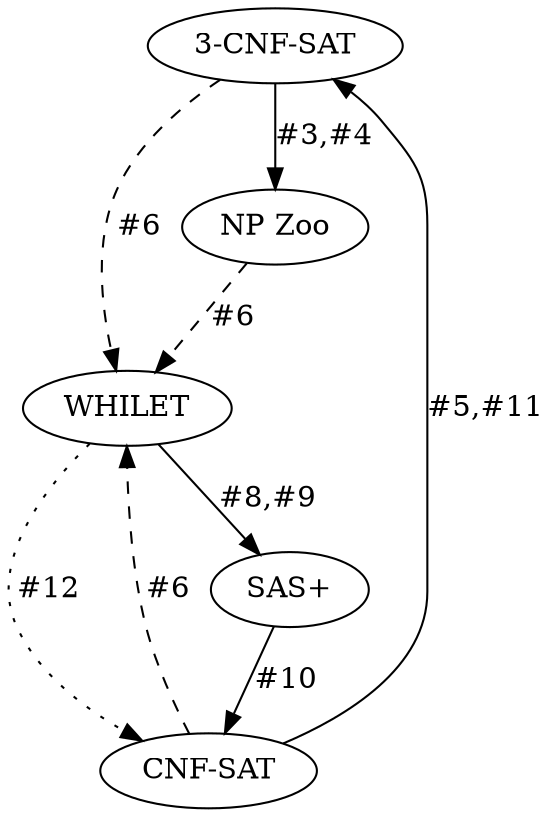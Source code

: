 digraph plan {
three_cnf_sat [label="3-CNF-SAT"];
sat [label="CNF-SAT"];
whilet [label="WHILET"];
sas_plus [label="SAS+"];
np_zoo [label="NP Zoo"];

three_cnf_sat -> whilet [style="dashed",label="#6"];
np_zoo -> whilet [style="dashed",label="#6"];
whilet -> sas_plus [label="#8,#9"];
sas_plus -> sat [label="#10"];
sat -> three_cnf_sat [label="#5,#11"];
whilet -> sat [style="dotted",label="#12"];
three_cnf_sat -> np_zoo [label="#3,#4"];
sat -> whilet [label="#6",style="dashed"];
}
